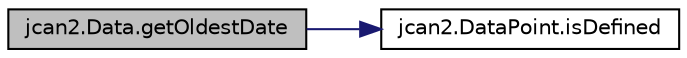 digraph "jcan2.Data.getOldestDate"
{
  edge [fontname="Helvetica",fontsize="10",labelfontname="Helvetica",labelfontsize="10"];
  node [fontname="Helvetica",fontsize="10",shape=record];
  rankdir="LR";
  Node1 [label="jcan2.Data.getOldestDate",height=0.2,width=0.4,color="black", fillcolor="grey75", style="filled", fontcolor="black"];
  Node1 -> Node2 [color="midnightblue",fontsize="10",style="solid",fontname="Helvetica"];
  Node2 [label="jcan2.DataPoint.isDefined",height=0.2,width=0.4,color="black", fillcolor="white", style="filled",URL="$classjcan2_1_1_data_point.html#a80eaa2ed92598d0bff5a1504566b4925"];
}

